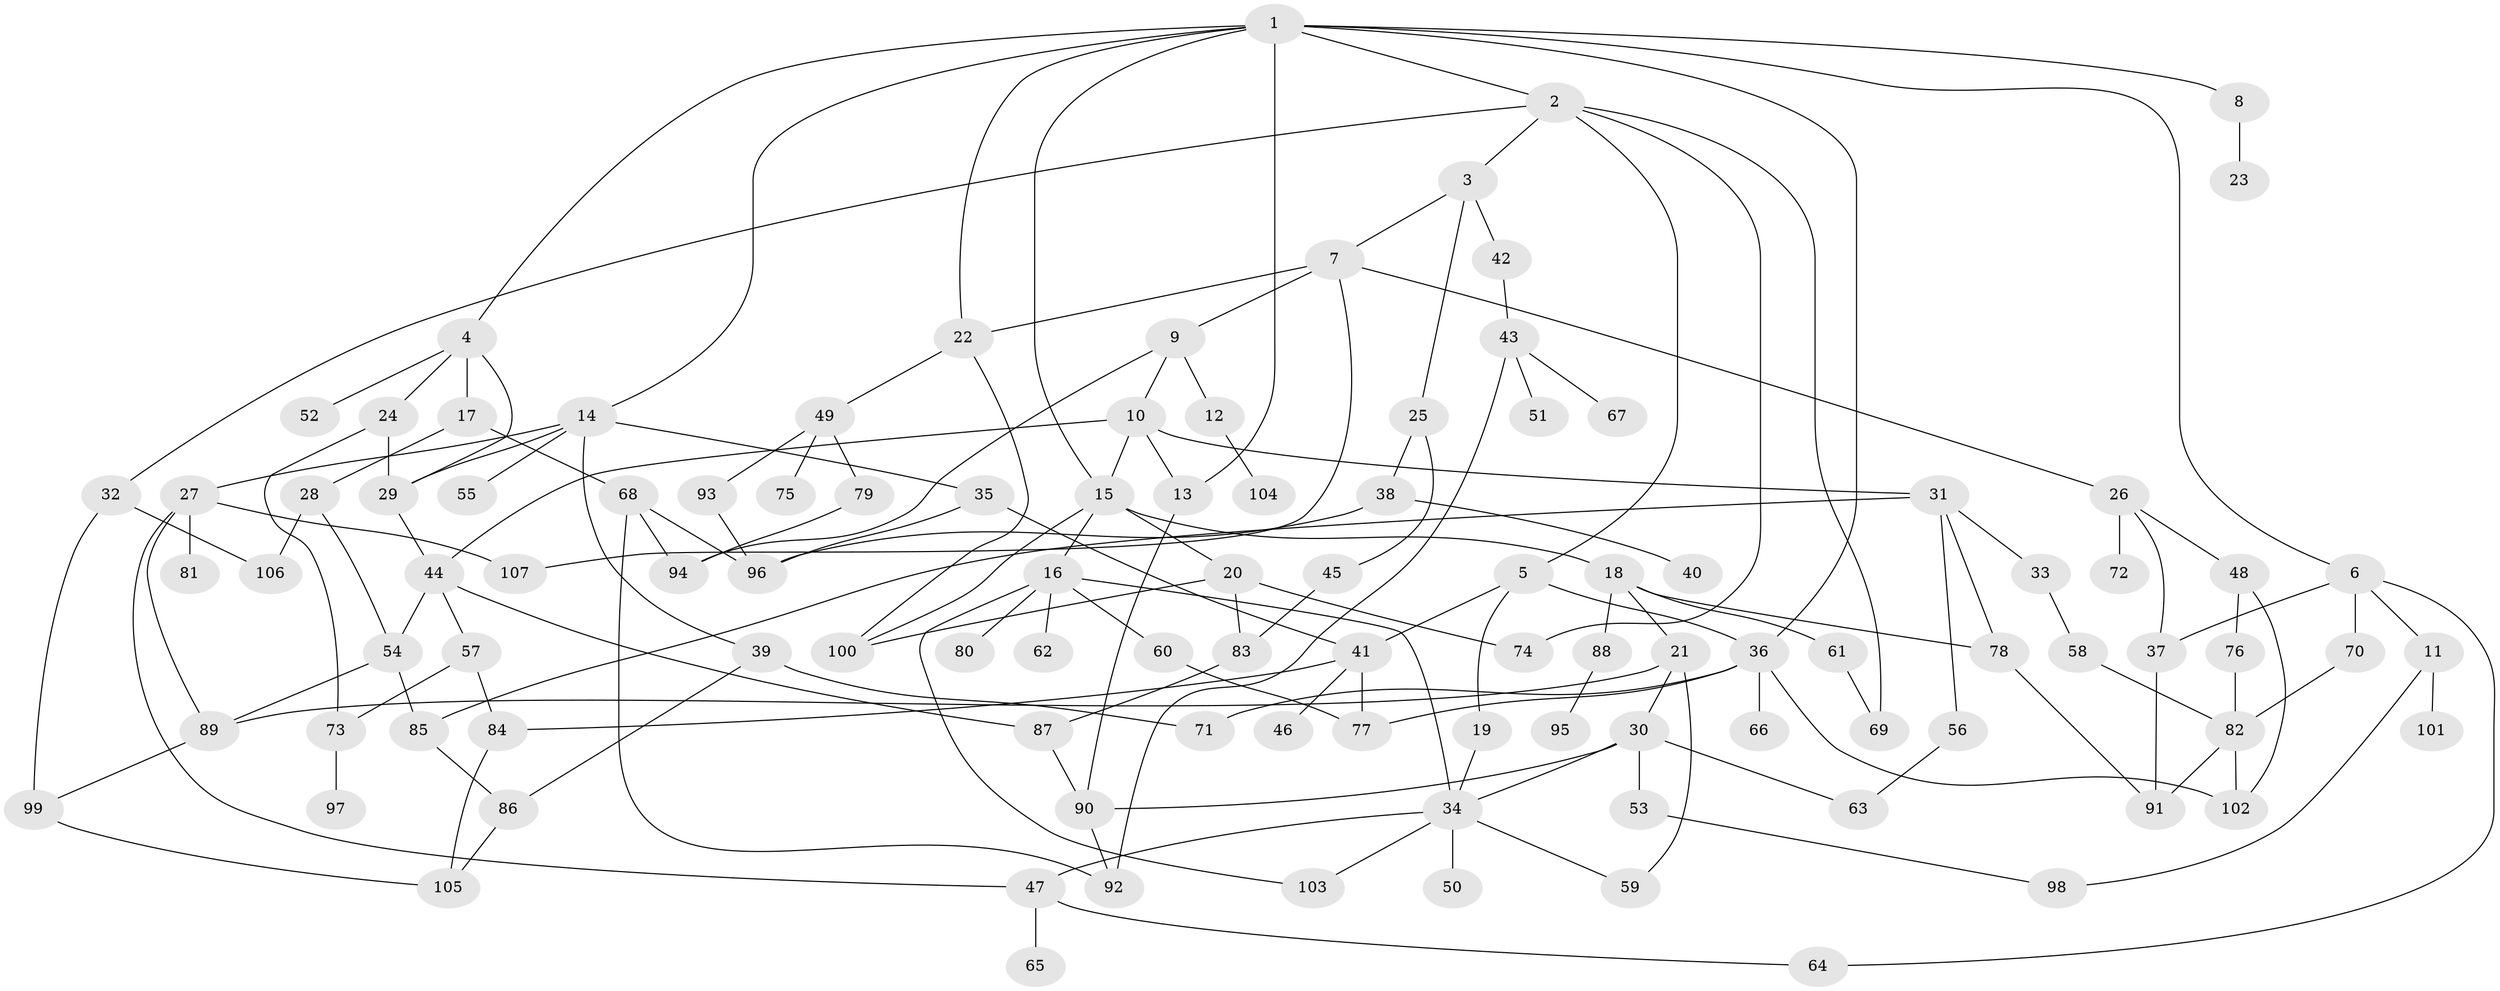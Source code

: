 // coarse degree distribution, {12: 0.030303030303030304, 1: 0.06060606060606061, 4: 0.18181818181818182, 3: 0.12121212121212122, 5: 0.21212121212121213, 2: 0.12121212121212122, 6: 0.18181818181818182, 8: 0.06060606060606061, 7: 0.030303030303030304}
// Generated by graph-tools (version 1.1) at 2025/35/03/04/25 23:35:59]
// undirected, 107 vertices, 160 edges
graph export_dot {
  node [color=gray90,style=filled];
  1;
  2;
  3;
  4;
  5;
  6;
  7;
  8;
  9;
  10;
  11;
  12;
  13;
  14;
  15;
  16;
  17;
  18;
  19;
  20;
  21;
  22;
  23;
  24;
  25;
  26;
  27;
  28;
  29;
  30;
  31;
  32;
  33;
  34;
  35;
  36;
  37;
  38;
  39;
  40;
  41;
  42;
  43;
  44;
  45;
  46;
  47;
  48;
  49;
  50;
  51;
  52;
  53;
  54;
  55;
  56;
  57;
  58;
  59;
  60;
  61;
  62;
  63;
  64;
  65;
  66;
  67;
  68;
  69;
  70;
  71;
  72;
  73;
  74;
  75;
  76;
  77;
  78;
  79;
  80;
  81;
  82;
  83;
  84;
  85;
  86;
  87;
  88;
  89;
  90;
  91;
  92;
  93;
  94;
  95;
  96;
  97;
  98;
  99;
  100;
  101;
  102;
  103;
  104;
  105;
  106;
  107;
  1 -- 2;
  1 -- 4;
  1 -- 6;
  1 -- 8;
  1 -- 14;
  1 -- 15;
  1 -- 36;
  1 -- 22;
  1 -- 13;
  2 -- 3;
  2 -- 5;
  2 -- 32;
  2 -- 69;
  2 -- 74;
  3 -- 7;
  3 -- 25;
  3 -- 42;
  4 -- 17;
  4 -- 24;
  4 -- 29;
  4 -- 52;
  5 -- 19;
  5 -- 41;
  5 -- 36;
  6 -- 11;
  6 -- 64;
  6 -- 70;
  6 -- 37;
  7 -- 9;
  7 -- 22;
  7 -- 26;
  7 -- 107;
  8 -- 23;
  9 -- 10;
  9 -- 12;
  9 -- 94;
  10 -- 13;
  10 -- 31;
  10 -- 44;
  10 -- 15;
  11 -- 101;
  11 -- 98;
  12 -- 104;
  13 -- 90;
  14 -- 27;
  14 -- 35;
  14 -- 39;
  14 -- 55;
  14 -- 29;
  15 -- 16;
  15 -- 18;
  15 -- 20;
  15 -- 100;
  16 -- 34;
  16 -- 60;
  16 -- 62;
  16 -- 80;
  16 -- 103;
  17 -- 28;
  17 -- 68;
  18 -- 21;
  18 -- 61;
  18 -- 88;
  18 -- 78;
  19 -- 34;
  20 -- 83;
  20 -- 74;
  20 -- 100;
  21 -- 30;
  21 -- 59;
  21 -- 89;
  22 -- 49;
  22 -- 100;
  24 -- 73;
  24 -- 29;
  25 -- 38;
  25 -- 45;
  26 -- 37;
  26 -- 48;
  26 -- 72;
  27 -- 47;
  27 -- 81;
  27 -- 107;
  27 -- 89;
  28 -- 54;
  28 -- 106;
  29 -- 44;
  30 -- 53;
  30 -- 63;
  30 -- 90;
  30 -- 34;
  31 -- 33;
  31 -- 56;
  31 -- 78;
  31 -- 85;
  32 -- 106;
  32 -- 99;
  33 -- 58;
  34 -- 50;
  34 -- 47;
  34 -- 59;
  34 -- 103;
  35 -- 41;
  35 -- 96;
  36 -- 66;
  36 -- 71;
  36 -- 102;
  36 -- 77;
  37 -- 91;
  38 -- 40;
  38 -- 96;
  39 -- 71;
  39 -- 86;
  41 -- 46;
  41 -- 77;
  41 -- 84;
  42 -- 43;
  43 -- 51;
  43 -- 67;
  43 -- 92;
  44 -- 57;
  44 -- 54;
  44 -- 87;
  45 -- 83;
  47 -- 65;
  47 -- 64;
  48 -- 76;
  48 -- 102;
  49 -- 75;
  49 -- 79;
  49 -- 93;
  53 -- 98;
  54 -- 85;
  54 -- 89;
  56 -- 63;
  57 -- 84;
  57 -- 73;
  58 -- 82;
  60 -- 77;
  61 -- 69;
  68 -- 92;
  68 -- 94;
  68 -- 96;
  70 -- 82;
  73 -- 97;
  76 -- 82;
  78 -- 91;
  79 -- 94;
  82 -- 91;
  82 -- 102;
  83 -- 87;
  84 -- 105;
  85 -- 86;
  86 -- 105;
  87 -- 90;
  88 -- 95;
  89 -- 99;
  90 -- 92;
  93 -- 96;
  99 -- 105;
}
